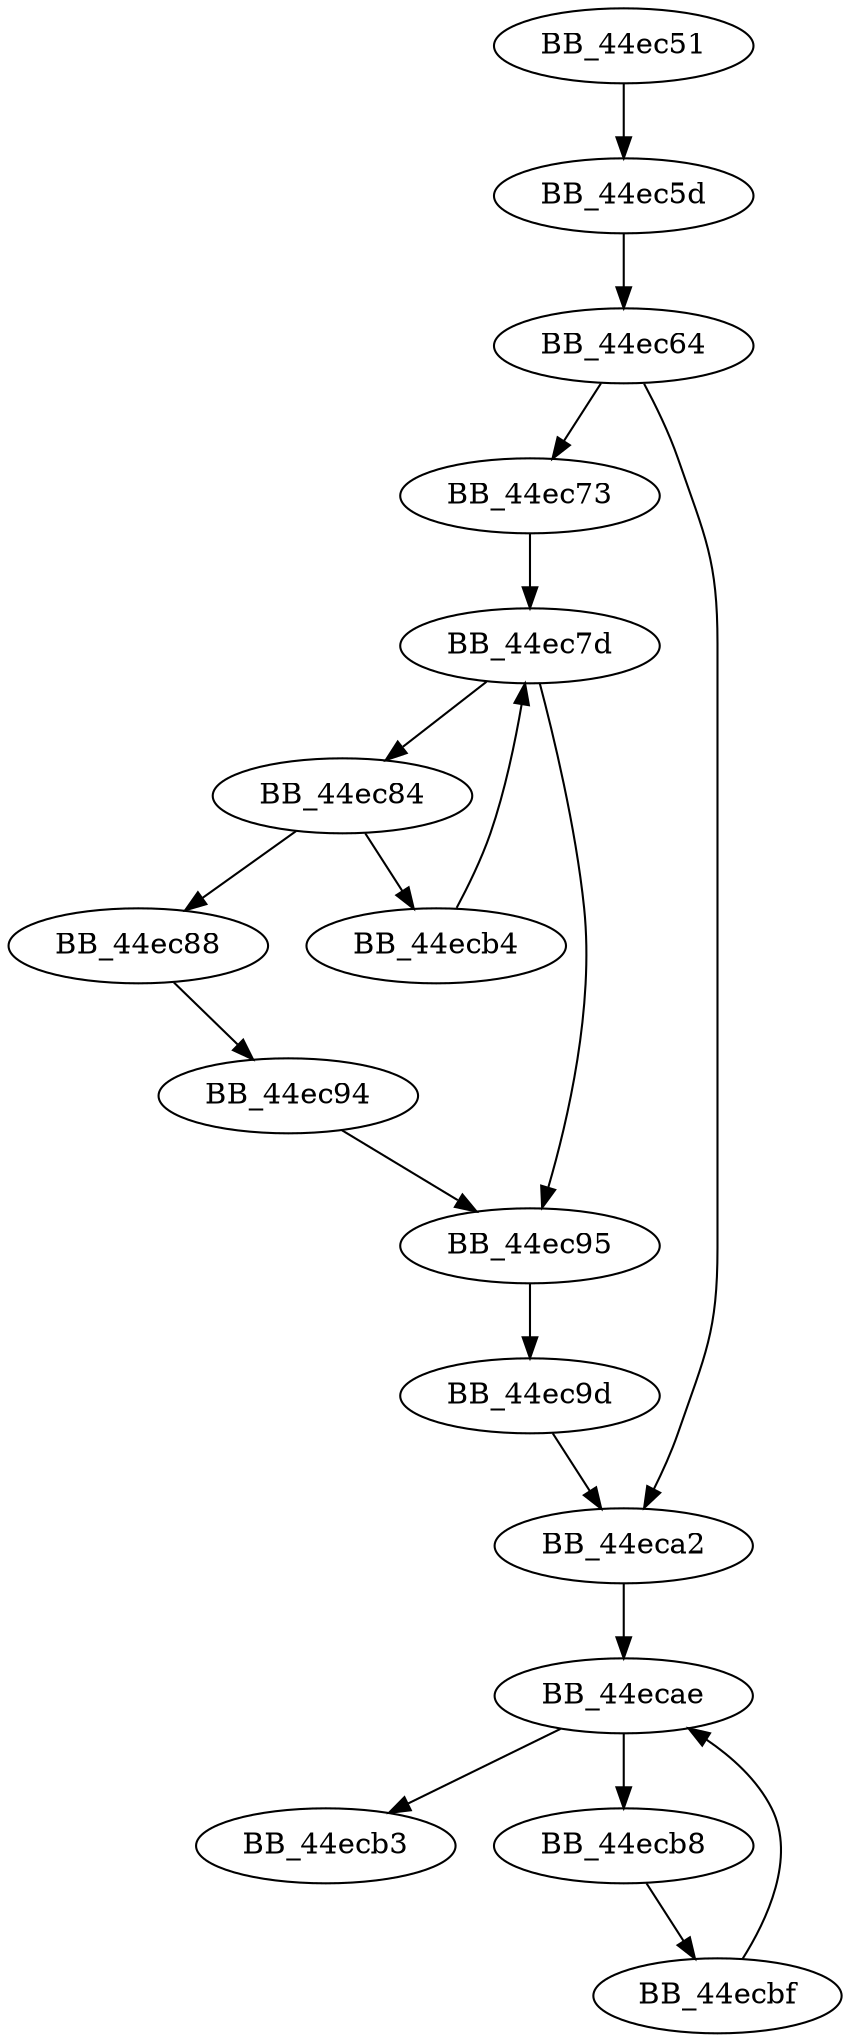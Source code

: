 DiGraph sub_44EC51{
BB_44ec51->BB_44ec5d
BB_44ec5d->BB_44ec64
BB_44ec64->BB_44ec73
BB_44ec64->BB_44eca2
BB_44ec73->BB_44ec7d
BB_44ec7d->BB_44ec84
BB_44ec7d->BB_44ec95
BB_44ec84->BB_44ec88
BB_44ec84->BB_44ecb4
BB_44ec88->BB_44ec94
BB_44ec94->BB_44ec95
BB_44ec95->BB_44ec9d
BB_44ec9d->BB_44eca2
BB_44eca2->BB_44ecae
BB_44ecae->BB_44ecb3
BB_44ecae->BB_44ecb8
BB_44ecb4->BB_44ec7d
BB_44ecb8->BB_44ecbf
BB_44ecbf->BB_44ecae
}
